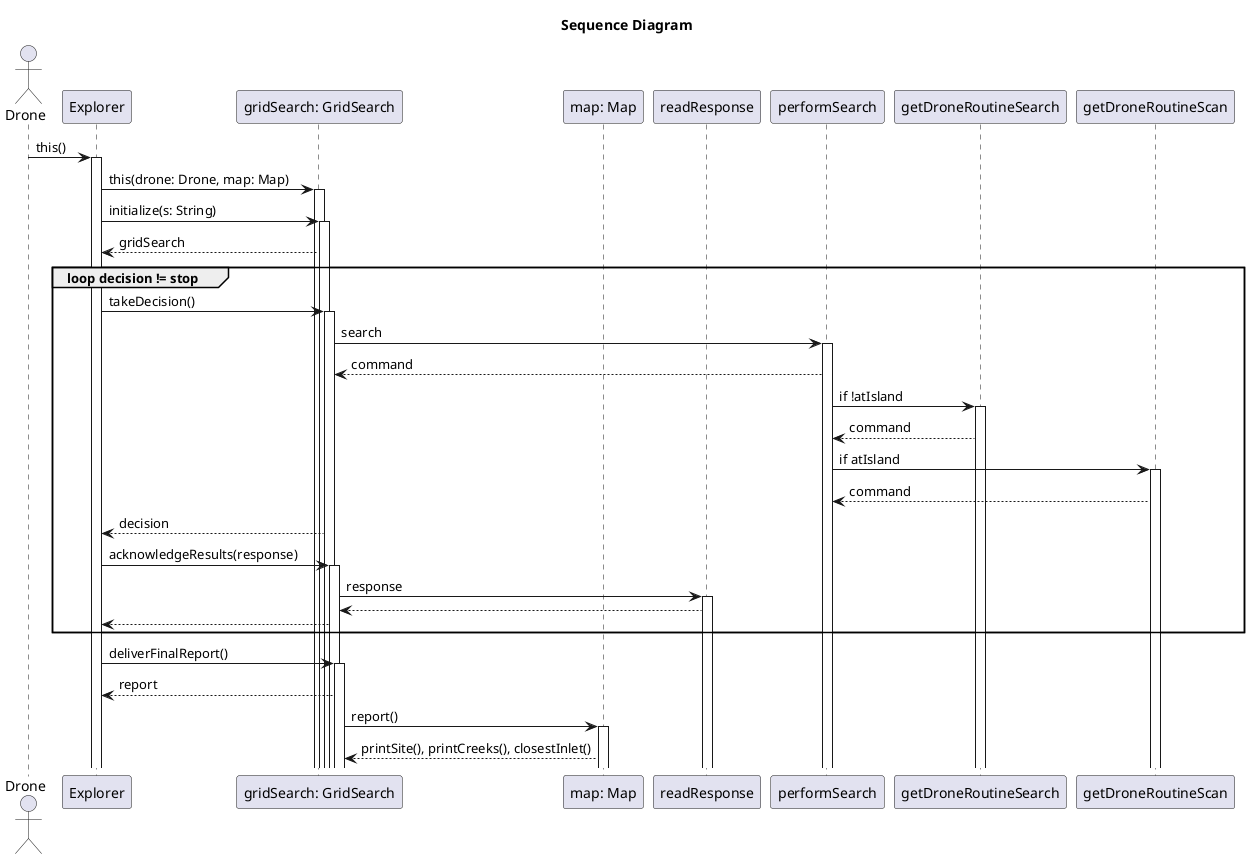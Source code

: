 @startuml
    title "Sequence Diagram"

    actor Drone
    participant Explorer
    participant "gridSearch: GridSearch" as GS
    participant "map: Map" as map
    participant readResponse as response
    participant performSearch
    participant getDroneRoutineSearch as search
    participant getDroneRoutineScan as scan
    
    

    Drone -> Explorer++: this()
    Explorer -> GS ++: this(drone: Drone, map: Map)
    Explorer -> GS ++: initialize(s: String)
    Explorer <-- GS: gridSearch

    group loop decision != stop
        Explorer -> GS ++: takeDecision()
        GS -> performSearch ++: search
        GS <-- performSearch: command
        performSearch -> search ++: if !atIsland
        performSearch <-- search: command
        performSearch -> scan ++: if atIsland
        performSearch <-- scan: command
        Explorer <-- GS: decision
        Explorer -> GS ++: acknowledgeResults(response)
        GS -> response ++: response
        GS <-- response
        Explorer <-- GS
    end

    Explorer -> GS ++: deliverFinalReport()
    Explorer <-- GS: report
    GS -> map ++: report()
    GS <-- map: printSite(), printCreeks(), closestInlet()


@enduml
